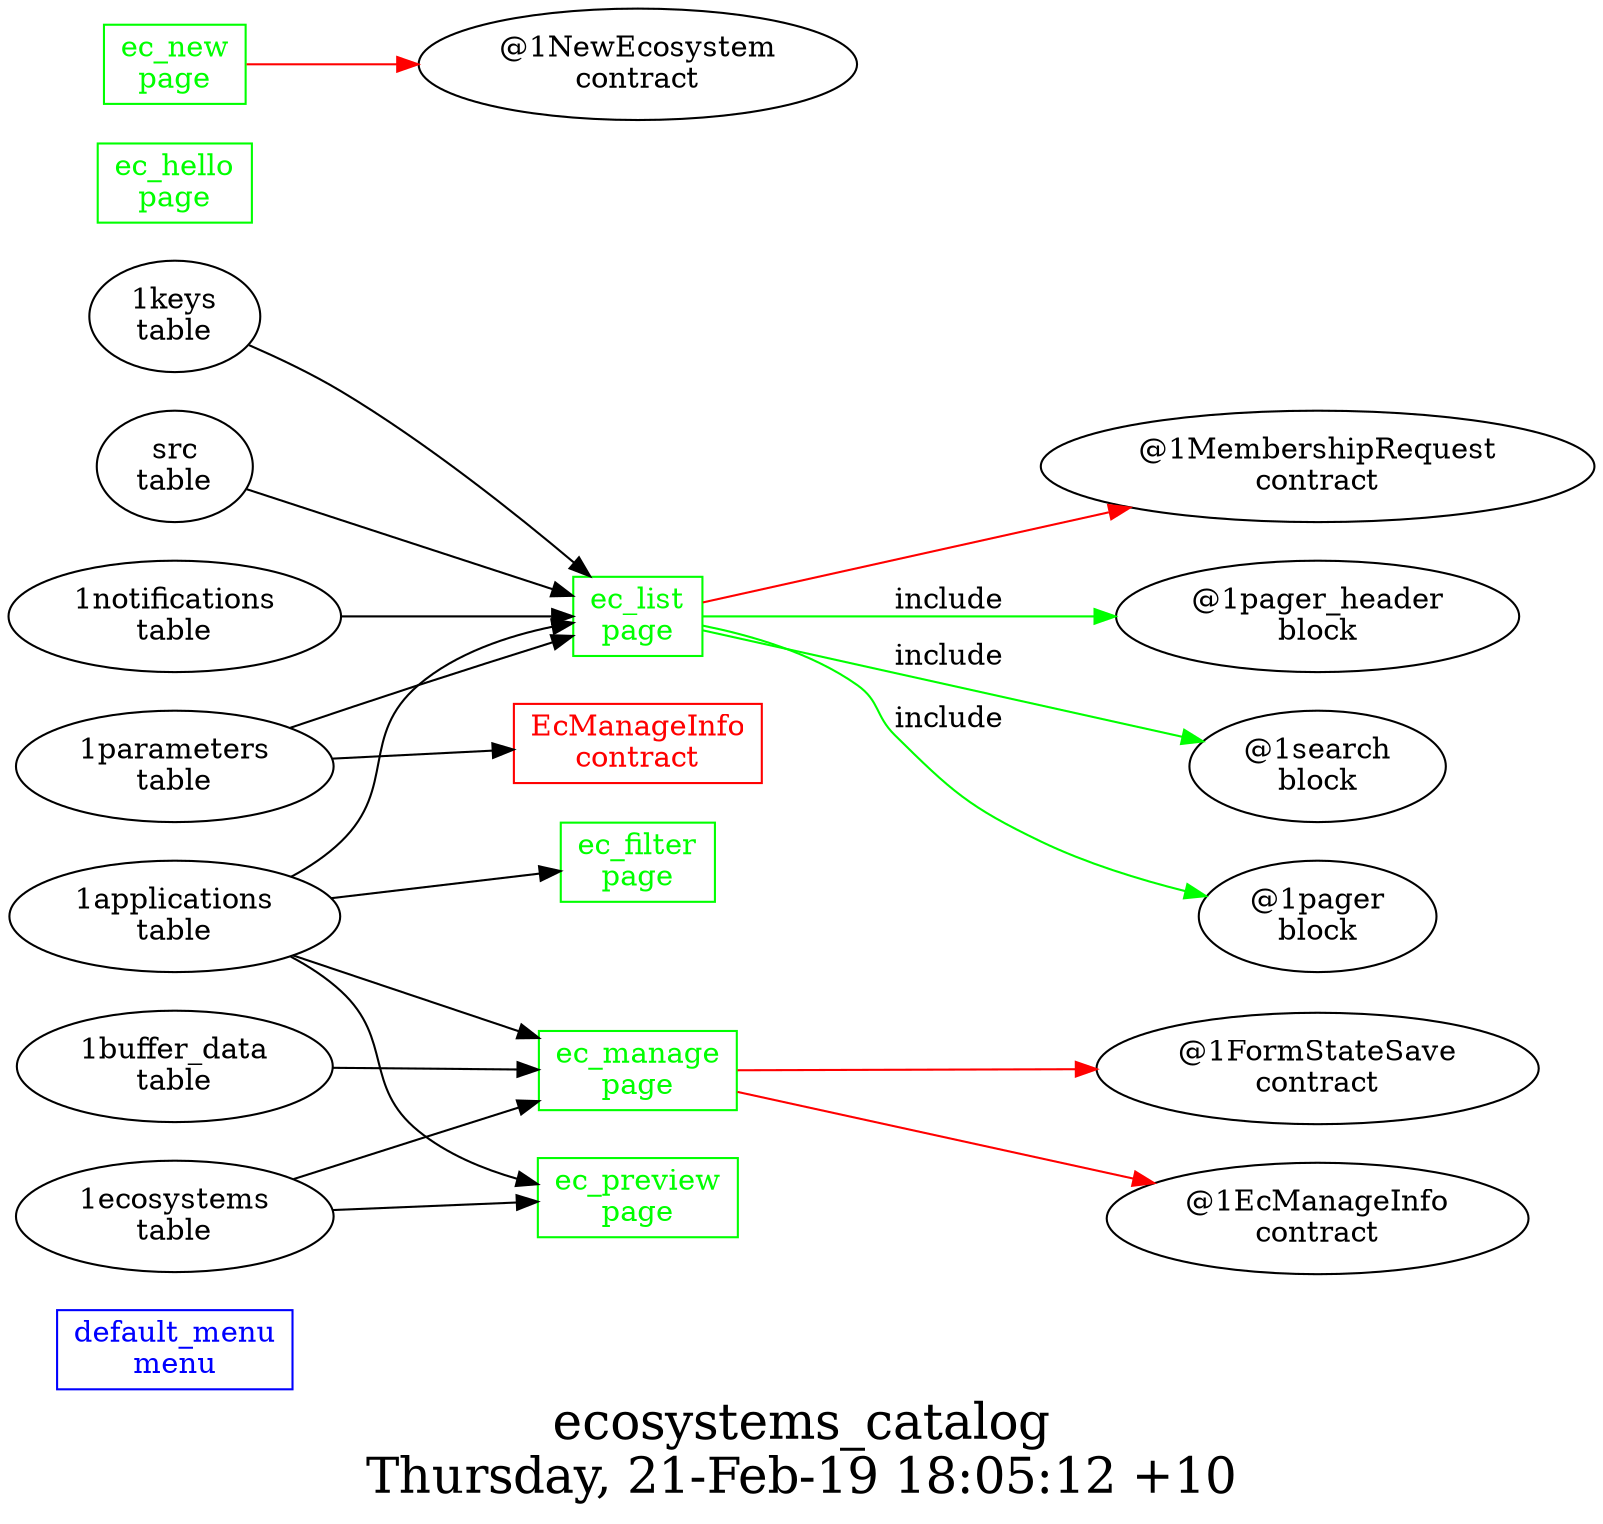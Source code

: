 digraph G {
fontsize="24";
label="ecosystems_catalog\nThursday, 21-Feb-19 18:05:12 +10";
nojustify=true;
ordering=out;
rankdir=LR;
size="30";
"default_menu\nmenu" [color=blue, fontcolor=blue, group=menus, shape=record];
"1applications\ntable" -> "ec_filter\npage"
"ec_filter\npage" [color=green, fontcolor=green, group=pages, shape=record];
"ec_hello\npage" [color=green, fontcolor=green, group=pages, shape=record];
"ec_list\npage" -> "@1MembershipRequest\ncontract"  [ color=red ]
"1applications\ntable" -> "ec_list\npage"
"src\ntable" -> "ec_list\npage"
"1notifications\ntable" -> "ec_list\npage"
"1keys\ntable" -> "ec_list\npage"
"1parameters\ntable" -> "ec_list\npage"
"ec_list\npage" -> "@1pager_header\nblock"  [ color=green, label=include ]
"ec_list\npage" -> "@1search\nblock"  [ color=green, label=include ]
"ec_list\npage" -> "@1pager\nblock"  [ color=green, label=include ]
"ec_list\npage" [color=green, fontcolor=green, group=pages, shape=record];
"ec_manage\npage" -> "@1FormStateSave\ncontract"  [ color=red ]
"ec_manage\npage" -> "@1EcManageInfo\ncontract"  [ color=red ]
"1applications\ntable" -> "ec_manage\npage"
"1buffer_data\ntable" -> "ec_manage\npage"
"1ecosystems\ntable" -> "ec_manage\npage"
"ec_manage\npage" [color=green, fontcolor=green, group=pages, shape=record];
"ec_new\npage" -> "@1NewEcosystem\ncontract"  [ color=red ]
"ec_new\npage" [color=green, fontcolor=green, group=pages, shape=record];
"1applications\ntable" -> "ec_preview\npage"
"1ecosystems\ntable" -> "ec_preview\npage"
"ec_preview\npage" [color=green, fontcolor=green, group=pages, shape=record];
"1parameters\ntable" -> "EcManageInfo\ncontract"
"EcManageInfo\ncontract" [color=red, fontcolor=red, group=contracts, shape=record];
}
